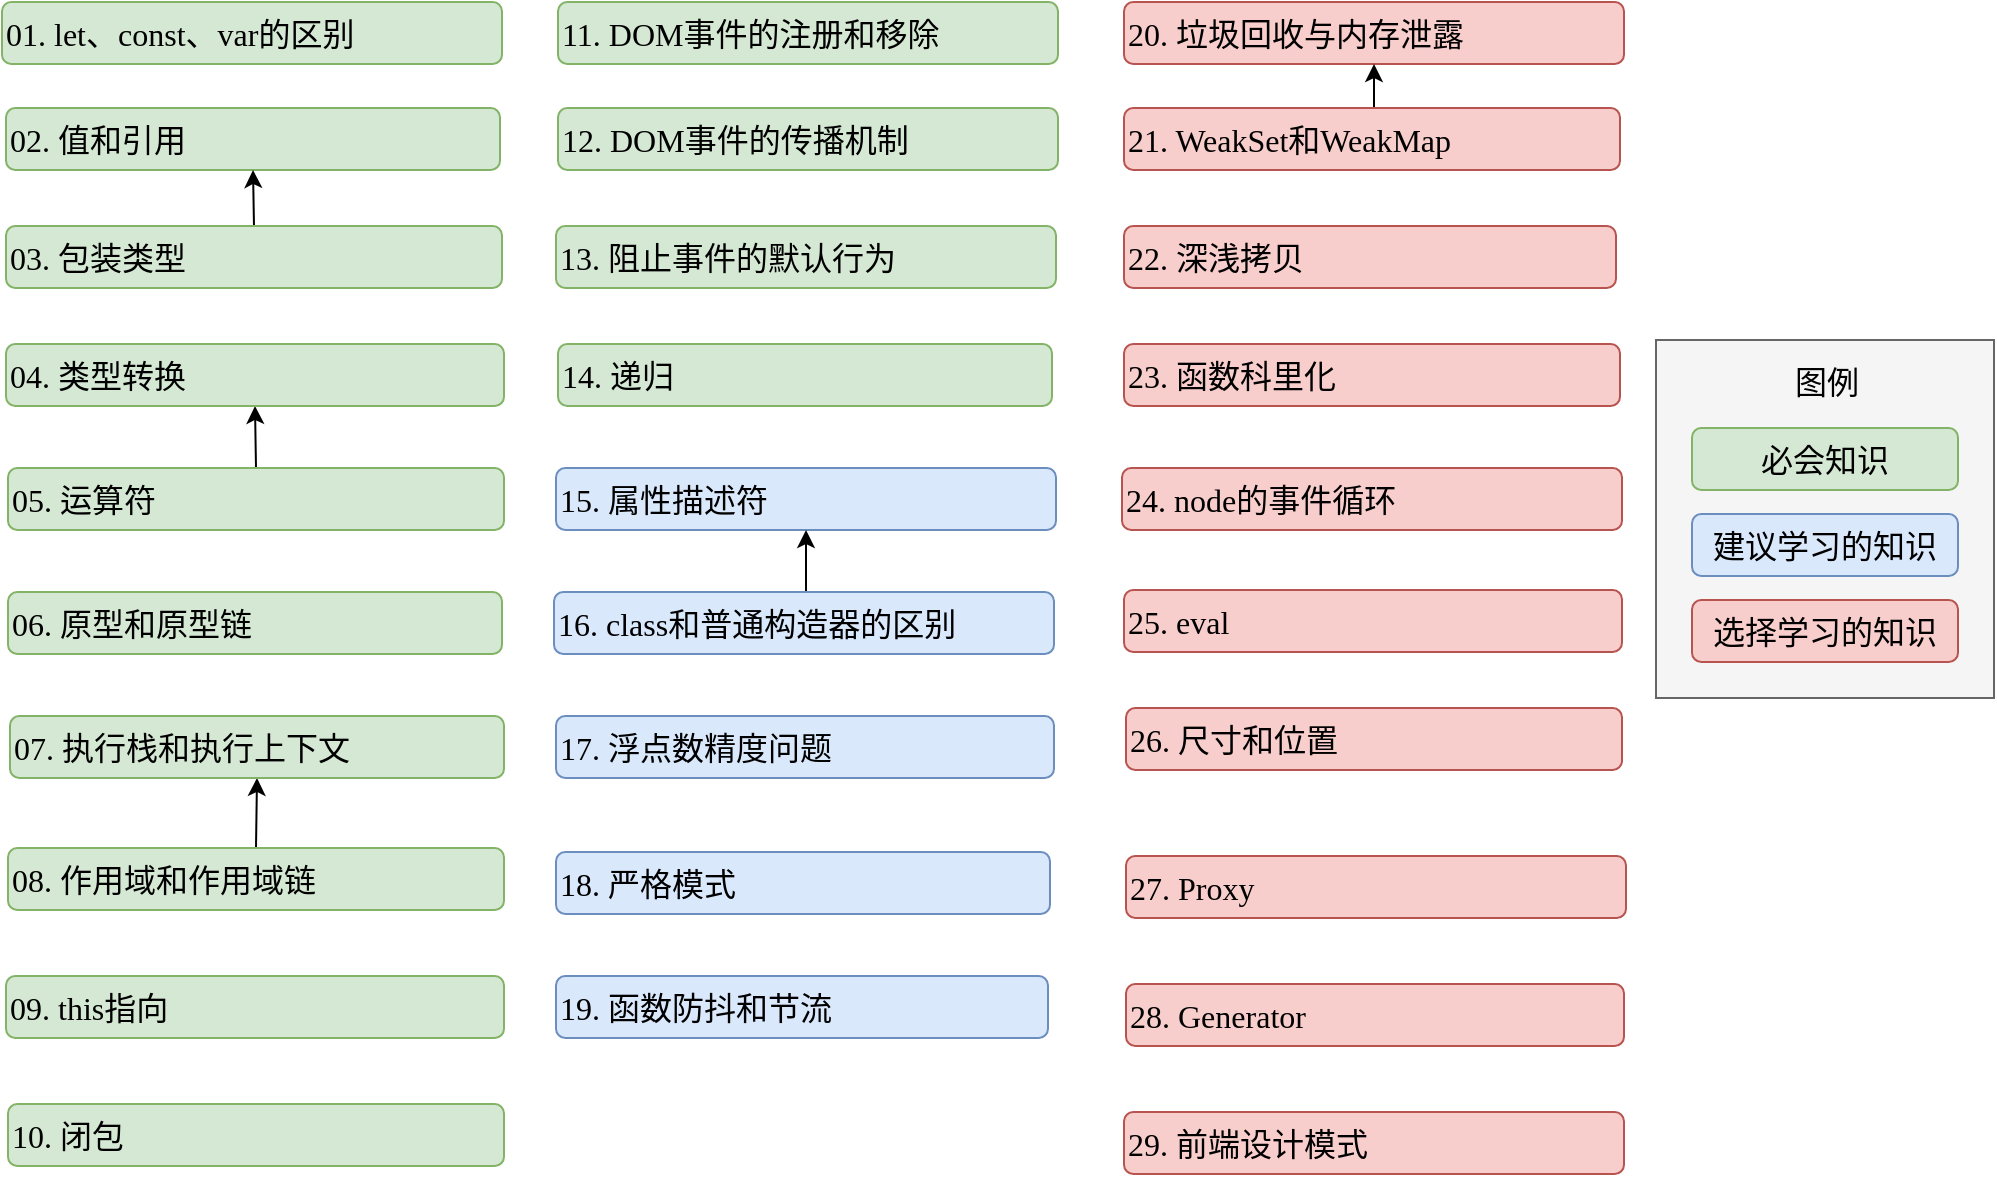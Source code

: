 <mxfile>
    <diagram id="QFoU5hE6jV3CWI5dNyLY" name="第 1 页">
        <mxGraphModel dx="1110" dy="680" grid="0" gridSize="10" guides="1" tooltips="1" connect="1" arrows="1" fold="1" page="1" pageScale="1" pageWidth="1654" pageHeight="1169" background="#ffffff" math="0" shadow="0">
            <root>
                <mxCell id="0"/>
                <mxCell id="1" parent="0"/>
                <mxCell id="2" value="&lt;font color=&quot;#000000&quot;&gt;02. 值和引用&lt;/font&gt;" style="rounded=1;whiteSpace=wrap;html=1;fillColor=#d5e8d4;strokeColor=#82b366;fontSize=16;fontFamily=Roboto Mono;align=left;" parent="1" vertex="1">
                    <mxGeometry x="18" y="100" width="247" height="31" as="geometry"/>
                </mxCell>
                <mxCell id="9" value="&lt;font color=&quot;#000000&quot;&gt;20. 垃圾回收与内存泄露&lt;/font&gt;" style="rounded=1;whiteSpace=wrap;html=1;fillColor=#f8cecc;strokeColor=#b85450;fontSize=16;fontFamily=Roboto Mono;align=left;" parent="1" vertex="1">
                    <mxGeometry x="577" y="47" width="250" height="31" as="geometry"/>
                </mxCell>
                <mxCell id="11" value="&lt;font color=&quot;#000000&quot;&gt;10. 闭包&lt;/font&gt;" style="rounded=1;whiteSpace=wrap;html=1;fillColor=#d5e8d4;strokeColor=#82b366;fontSize=16;fontFamily=Roboto Mono;align=left;" parent="1" vertex="1">
                    <mxGeometry x="19" y="598" width="248" height="31" as="geometry"/>
                </mxCell>
                <mxCell id="14" value="&lt;font color=&quot;#000000&quot;&gt;22. 深浅拷贝&lt;/font&gt;" style="rounded=1;whiteSpace=wrap;html=1;fillColor=#f8cecc;strokeColor=#b85450;fontSize=16;fontFamily=Roboto Mono;align=left;" parent="1" vertex="1">
                    <mxGeometry x="577" y="159" width="246" height="31" as="geometry"/>
                </mxCell>
                <mxCell id="17" value="&lt;font color=&quot;#000000&quot;&gt;09. this指向&lt;/font&gt;" style="rounded=1;whiteSpace=wrap;html=1;fillColor=#d5e8d4;strokeColor=#82b366;fontSize=16;fontFamily=Roboto Mono;align=left;" parent="1" vertex="1">
                    <mxGeometry x="18" y="534" width="249" height="31" as="geometry"/>
                </mxCell>
                <mxCell id="18" value="&lt;font color=&quot;#000000&quot;&gt;15. 属性描述符&lt;/font&gt;" style="rounded=1;whiteSpace=wrap;html=1;fillColor=#dae8fc;strokeColor=#6c8ebf;fontSize=16;fontFamily=Roboto Mono;align=left;" parent="1" vertex="1">
                    <mxGeometry x="293" y="280" width="250" height="31" as="geometry"/>
                </mxCell>
                <mxCell id="63" style="edgeStyle=orthogonalEdgeStyle;rounded=0;orthogonalLoop=1;jettySize=auto;html=1;exitX=0.5;exitY=0;exitDx=0;exitDy=0;entryX=0.5;entryY=1;entryDx=0;entryDy=0;strokeColor=#000000;" edge="1" parent="1" source="20" target="54">
                    <mxGeometry relative="1" as="geometry"/>
                </mxCell>
                <mxCell id="20" value="&lt;font color=&quot;#000000&quot;&gt;08. 作用域和作用域链&lt;/font&gt;" style="rounded=1;whiteSpace=wrap;html=1;fillColor=#d5e8d4;strokeColor=#82b366;fontSize=16;fontFamily=Roboto Mono;align=left;" parent="1" vertex="1">
                    <mxGeometry x="19" y="470" width="248" height="31" as="geometry"/>
                </mxCell>
                <mxCell id="62" style="edgeStyle=orthogonalEdgeStyle;rounded=0;orthogonalLoop=1;jettySize=auto;html=1;exitX=0.5;exitY=0;exitDx=0;exitDy=0;entryX=0.5;entryY=1;entryDx=0;entryDy=0;strokeColor=#000000;" edge="1" parent="1" source="23" target="60">
                    <mxGeometry relative="1" as="geometry"/>
                </mxCell>
                <mxCell id="23" value="&lt;font color=&quot;#000000&quot;&gt;05. 运算符&lt;/font&gt;" style="rounded=1;whiteSpace=wrap;html=1;fillColor=#d5e8d4;strokeColor=#82b366;fontSize=16;fontFamily=Roboto Mono;align=left;" parent="1" vertex="1">
                    <mxGeometry x="19" y="280" width="248" height="31" as="geometry"/>
                </mxCell>
                <mxCell id="61" style="edgeStyle=orthogonalEdgeStyle;rounded=0;orthogonalLoop=1;jettySize=auto;html=1;exitX=0.5;exitY=0;exitDx=0;exitDy=0;entryX=0.5;entryY=1;entryDx=0;entryDy=0;strokeColor=#000000;" edge="1" parent="1" source="24" target="2">
                    <mxGeometry relative="1" as="geometry"/>
                </mxCell>
                <mxCell id="24" value="&lt;font color=&quot;#000000&quot;&gt;03. 包装类型&lt;/font&gt;" style="rounded=1;whiteSpace=wrap;html=1;fillColor=#d5e8d4;strokeColor=#82b366;fontSize=16;fontFamily=Roboto Mono;align=left;" parent="1" vertex="1">
                    <mxGeometry x="18" y="159" width="248" height="31" as="geometry"/>
                </mxCell>
                <mxCell id="25" value="&lt;font color=&quot;#000000&quot;&gt;18. 严格模式&lt;/font&gt;" style="rounded=1;whiteSpace=wrap;html=1;fillColor=#dae8fc;strokeColor=#6c8ebf;fontSize=16;fontFamily=Roboto Mono;align=left;" parent="1" vertex="1">
                    <mxGeometry x="293" y="472" width="247" height="31" as="geometry"/>
                </mxCell>
                <mxCell id="26" value="&lt;font color=&quot;#000000&quot;&gt;17. 浮点数精度问题&lt;/font&gt;" style="rounded=1;whiteSpace=wrap;html=1;fillColor=#dae8fc;strokeColor=#6c8ebf;fontSize=16;fontFamily=Roboto Mono;align=left;" parent="1" vertex="1">
                    <mxGeometry x="293" y="404" width="249" height="31" as="geometry"/>
                </mxCell>
                <mxCell id="28" value="&lt;font color=&quot;#000000&quot;&gt;12. DOM事件的传播机制&lt;/font&gt;" style="rounded=1;whiteSpace=wrap;html=1;fillColor=#d5e8d4;strokeColor=#82b366;fontSize=16;fontFamily=Roboto Mono;align=left;" parent="1" vertex="1">
                    <mxGeometry x="294" y="100" width="250" height="31" as="geometry"/>
                </mxCell>
                <mxCell id="29" value="&lt;font color=&quot;#000000&quot;&gt;13. 阻止事件的默认行为&lt;/font&gt;" style="rounded=1;whiteSpace=wrap;html=1;fillColor=#d5e8d4;strokeColor=#82b366;fontSize=16;fontFamily=Roboto Mono;align=left;" parent="1" vertex="1">
                    <mxGeometry x="293" y="159" width="250" height="31" as="geometry"/>
                </mxCell>
                <mxCell id="30" value="&lt;font color=&quot;#000000&quot;&gt;19. 函数防抖和节流&lt;/font&gt;" style="rounded=1;whiteSpace=wrap;html=1;fillColor=#dae8fc;strokeColor=#6c8ebf;fontSize=16;fontFamily=Roboto Mono;align=left;" parent="1" vertex="1">
                    <mxGeometry x="293" y="534" width="246" height="31" as="geometry"/>
                </mxCell>
                <mxCell id="31" value="&lt;font color=&quot;#000000&quot;&gt;01. let、const、var的区别&lt;/font&gt;" style="rounded=1;whiteSpace=wrap;html=1;fillColor=#d5e8d4;strokeColor=#82b366;fontSize=16;fontFamily=Roboto Mono;align=left;" parent="1" vertex="1">
                    <mxGeometry x="16" y="47" width="250" height="31" as="geometry"/>
                </mxCell>
                <mxCell id="65" style="edgeStyle=orthogonalEdgeStyle;rounded=0;orthogonalLoop=1;jettySize=auto;html=1;exitX=0.5;exitY=0;exitDx=0;exitDy=0;entryX=0.5;entryY=1;entryDx=0;entryDy=0;strokeColor=#000000;" edge="1" parent="1" source="32" target="18">
                    <mxGeometry relative="1" as="geometry"/>
                </mxCell>
                <mxCell id="32" value="&lt;font color=&quot;#000000&quot;&gt;16. class和普通构造器的区别&lt;/font&gt;" style="rounded=1;whiteSpace=wrap;html=1;fillColor=#dae8fc;strokeColor=#6c8ebf;fontSize=16;fontFamily=Roboto Mono;align=left;" parent="1" vertex="1">
                    <mxGeometry x="292" y="342" width="250" height="31" as="geometry"/>
                </mxCell>
                <mxCell id="33" value="&lt;font color=&quot;#000000&quot;&gt;11. DOM事件的注册和移除&lt;/font&gt;" style="rounded=1;whiteSpace=wrap;html=1;fillColor=#d5e8d4;strokeColor=#82b366;fontSize=16;fontFamily=Roboto Mono;align=left;" parent="1" vertex="1">
                    <mxGeometry x="294" y="47" width="250" height="31" as="geometry"/>
                </mxCell>
                <mxCell id="34" value="&lt;font color=&quot;#000000&quot;&gt;26. 尺寸和位置&lt;/font&gt;" style="rounded=1;whiteSpace=wrap;html=1;fontSize=16;fontFamily=Roboto Mono;fillColor=#F8CECC;strokeColor=#B85450;align=left;" parent="1" vertex="1">
                    <mxGeometry x="578" y="400" width="248" height="31" as="geometry"/>
                </mxCell>
                <mxCell id="64" style="edgeStyle=orthogonalEdgeStyle;rounded=0;orthogonalLoop=1;jettySize=auto;html=1;exitX=0.5;exitY=0;exitDx=0;exitDy=0;entryX=0.5;entryY=1;entryDx=0;entryDy=0;strokeColor=#000000;" edge="1" parent="1" source="36" target="9">
                    <mxGeometry relative="1" as="geometry"/>
                </mxCell>
                <mxCell id="36" value="&lt;font color=&quot;#000000&quot;&gt;21. WeakSet和WeakMap&lt;/font&gt;" style="rounded=1;whiteSpace=wrap;html=1;fillColor=#f8cecc;strokeColor=#b85450;fontSize=16;fontFamily=Roboto Mono;align=left;" parent="1" vertex="1">
                    <mxGeometry x="577" y="100" width="248" height="31" as="geometry"/>
                </mxCell>
                <mxCell id="37" value="&lt;font color=&quot;#000000&quot;&gt;24. node的事件循环&lt;/font&gt;" style="rounded=1;whiteSpace=wrap;html=1;fillColor=#f8cecc;strokeColor=#b85450;fontSize=16;fontFamily=Roboto Mono;align=left;" parent="1" vertex="1">
                    <mxGeometry x="576" y="280" width="250" height="31" as="geometry"/>
                </mxCell>
                <mxCell id="39" value="&lt;font color=&quot;#000000&quot;&gt;28. Generator&lt;/font&gt;" style="rounded=1;whiteSpace=wrap;html=1;fillColor=#f8cecc;strokeColor=#b85450;fontSize=16;fontFamily=Roboto Mono;align=left;" parent="1" vertex="1">
                    <mxGeometry x="578" y="538" width="249" height="31" as="geometry"/>
                </mxCell>
                <mxCell id="40" value="&lt;font color=&quot;#000000&quot;&gt;27. Proxy&lt;/font&gt;" style="rounded=1;whiteSpace=wrap;html=1;fillColor=#f8cecc;strokeColor=#b85450;fontSize=16;fontFamily=Roboto Mono;align=left;" parent="1" vertex="1">
                    <mxGeometry x="578" y="474" width="250" height="31" as="geometry"/>
                </mxCell>
                <mxCell id="41" value="&lt;font color=&quot;#000000&quot;&gt;29. 前端设计模式&lt;/font&gt;" style="rounded=1;whiteSpace=wrap;html=1;fillColor=#f8cecc;strokeColor=#b85450;fontSize=16;fontFamily=Roboto Mono;align=left;" parent="1" vertex="1">
                    <mxGeometry x="577" y="602" width="250" height="31" as="geometry"/>
                </mxCell>
                <mxCell id="42" value="&lt;font color=&quot;#000000&quot;&gt;23. 函数科里化&lt;/font&gt;" style="rounded=1;whiteSpace=wrap;html=1;fillColor=#f8cecc;strokeColor=#b85450;fontSize=16;fontFamily=Roboto Mono;align=left;" parent="1" vertex="1">
                    <mxGeometry x="577" y="218" width="248" height="31" as="geometry"/>
                </mxCell>
                <mxCell id="43" value="&lt;font color=&quot;#000000&quot;&gt;25. eval&lt;/font&gt;" style="rounded=1;whiteSpace=wrap;html=1;fontSize=16;fontFamily=Roboto Mono;fillColor=#F8CECC;strokeColor=#B85450;align=left;" parent="1" vertex="1">
                    <mxGeometry x="577" y="341" width="249" height="31" as="geometry"/>
                </mxCell>
                <mxCell id="47" value="&lt;font color=&quot;#000000&quot;&gt;06. 原型和原型链&lt;/font&gt;" style="rounded=1;whiteSpace=wrap;html=1;fillColor=#d5e8d4;strokeColor=#82b366;fontSize=16;fontFamily=Roboto Mono;align=left;" parent="1" vertex="1">
                    <mxGeometry x="19" y="342" width="247" height="31" as="geometry"/>
                </mxCell>
                <mxCell id="53" value="&lt;font color=&quot;#000000&quot;&gt;14. 递归&lt;/font&gt;" style="rounded=1;whiteSpace=wrap;html=1;fillColor=#d5e8d4;strokeColor=#82b366;fontSize=16;fontFamily=Roboto Mono;align=left;" parent="1" vertex="1">
                    <mxGeometry x="294" y="218" width="247" height="31" as="geometry"/>
                </mxCell>
                <mxCell id="54" value="&lt;font color=&quot;#000000&quot;&gt;07. 执行栈和执行上下文&lt;/font&gt;" style="rounded=1;whiteSpace=wrap;html=1;fillColor=#d5e8d4;strokeColor=#82b366;fontSize=16;fontFamily=Roboto Mono;align=left;" parent="1" vertex="1">
                    <mxGeometry x="20" y="404" width="247" height="31" as="geometry"/>
                </mxCell>
                <mxCell id="60" value="&lt;font color=&quot;#000000&quot;&gt;04. 类型转换&lt;/font&gt;" style="rounded=1;whiteSpace=wrap;html=1;fillColor=#d5e8d4;strokeColor=#82b366;fontSize=16;fontFamily=Roboto Mono;align=left;" parent="1" vertex="1">
                    <mxGeometry x="18" y="218" width="249" height="31" as="geometry"/>
                </mxCell>
                <mxCell id="16" value="" style="rounded=0;whiteSpace=wrap;html=1;fontFamily=Roboto Mono;fontSize=16;fillColor=#f5f5f5;strokeColor=#666666;fontColor=#333333;" parent="1" vertex="1">
                    <mxGeometry x="843" y="216" width="169" height="179" as="geometry"/>
                </mxCell>
                <mxCell id="3" value="&lt;font color=&quot;#000000&quot;&gt;图例&lt;/font&gt;" style="text;html=1;align=center;verticalAlign=middle;resizable=0;points=[];autosize=1;strokeColor=none;fontSize=16;fontFamily=Roboto Mono;" parent="1" vertex="1">
                    <mxGeometry x="906.5" y="225" width="42" height="23" as="geometry"/>
                </mxCell>
                <mxCell id="4" value="&lt;font color=&quot;#000000&quot;&gt;必会知识&lt;/font&gt;" style="rounded=1;whiteSpace=wrap;html=1;fillColor=#d5e8d4;strokeColor=#82b366;fontSize=16;fontFamily=Roboto Mono;" parent="1" vertex="1">
                    <mxGeometry x="861" y="260" width="133" height="31" as="geometry"/>
                </mxCell>
                <mxCell id="5" value="&lt;font color=&quot;#000000&quot;&gt;建议学习的知识&lt;/font&gt;" style="rounded=1;whiteSpace=wrap;html=1;fillColor=#dae8fc;strokeColor=#6c8ebf;fontSize=16;fontFamily=Roboto Mono;" parent="1" vertex="1">
                    <mxGeometry x="861" y="303" width="133" height="31" as="geometry"/>
                </mxCell>
                <mxCell id="6" value="&lt;font color=&quot;#000000&quot;&gt;选择学习的知识&lt;/font&gt;" style="rounded=1;whiteSpace=wrap;html=1;fillColor=#f8cecc;strokeColor=#b85450;fontSize=16;fontFamily=Roboto Mono;" parent="1" vertex="1">
                    <mxGeometry x="861" y="346" width="133" height="31" as="geometry"/>
                </mxCell>
            </root>
        </mxGraphModel>
    </diagram>
</mxfile>